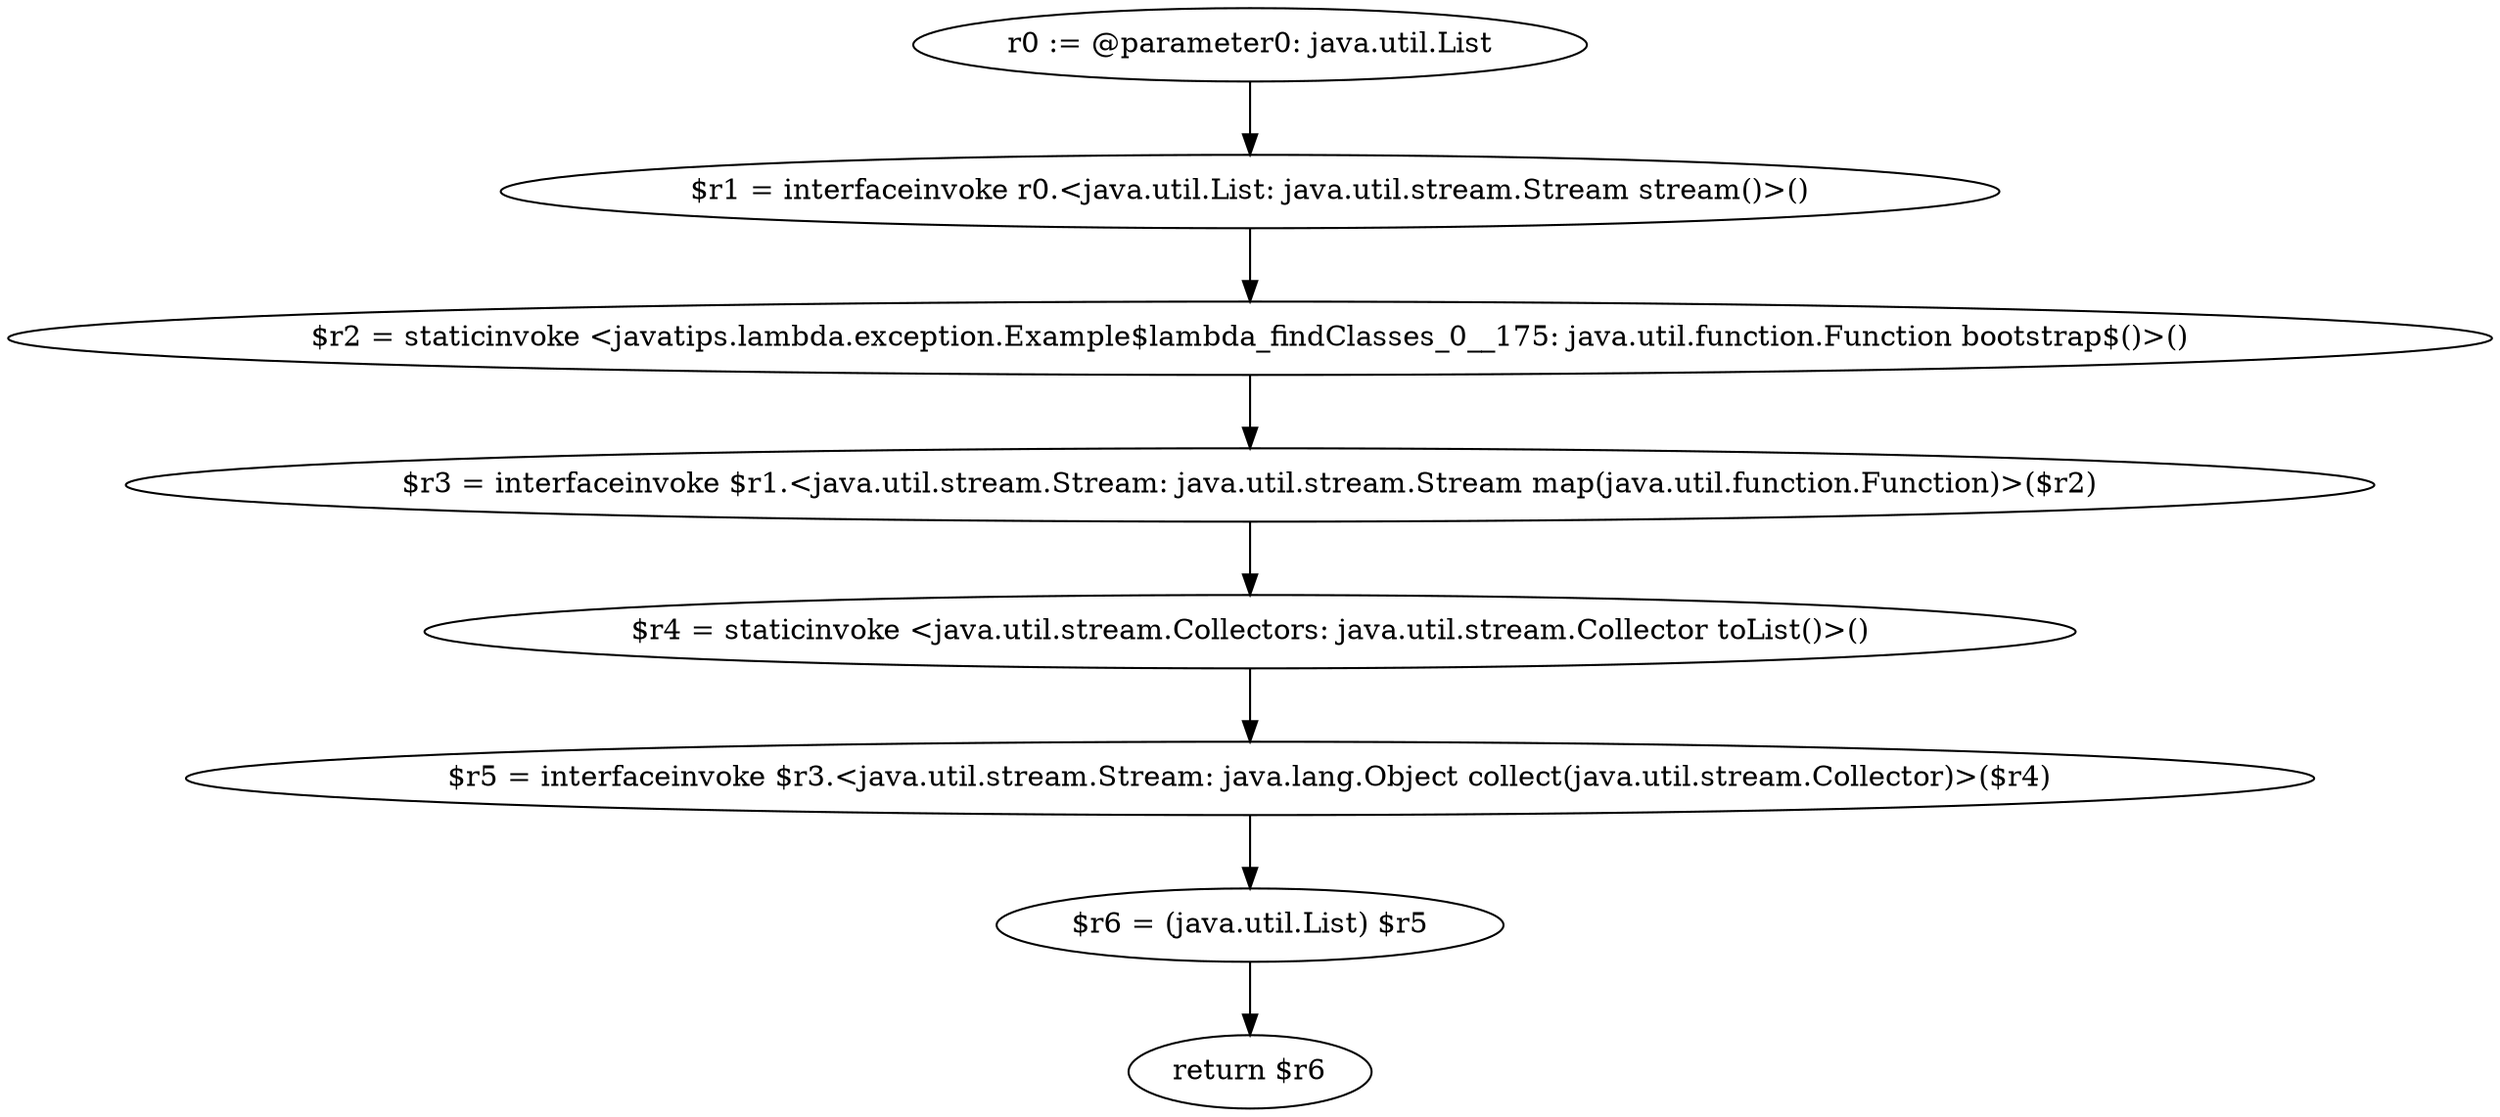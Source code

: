 digraph "unitGraph" {
    "r0 := @parameter0: java.util.List"
    "$r1 = interfaceinvoke r0.<java.util.List: java.util.stream.Stream stream()>()"
    "$r2 = staticinvoke <javatips.lambda.exception.Example$lambda_findClasses_0__175: java.util.function.Function bootstrap$()>()"
    "$r3 = interfaceinvoke $r1.<java.util.stream.Stream: java.util.stream.Stream map(java.util.function.Function)>($r2)"
    "$r4 = staticinvoke <java.util.stream.Collectors: java.util.stream.Collector toList()>()"
    "$r5 = interfaceinvoke $r3.<java.util.stream.Stream: java.lang.Object collect(java.util.stream.Collector)>($r4)"
    "$r6 = (java.util.List) $r5"
    "return $r6"
    "r0 := @parameter0: java.util.List"->"$r1 = interfaceinvoke r0.<java.util.List: java.util.stream.Stream stream()>()";
    "$r1 = interfaceinvoke r0.<java.util.List: java.util.stream.Stream stream()>()"->"$r2 = staticinvoke <javatips.lambda.exception.Example$lambda_findClasses_0__175: java.util.function.Function bootstrap$()>()";
    "$r2 = staticinvoke <javatips.lambda.exception.Example$lambda_findClasses_0__175: java.util.function.Function bootstrap$()>()"->"$r3 = interfaceinvoke $r1.<java.util.stream.Stream: java.util.stream.Stream map(java.util.function.Function)>($r2)";
    "$r3 = interfaceinvoke $r1.<java.util.stream.Stream: java.util.stream.Stream map(java.util.function.Function)>($r2)"->"$r4 = staticinvoke <java.util.stream.Collectors: java.util.stream.Collector toList()>()";
    "$r4 = staticinvoke <java.util.stream.Collectors: java.util.stream.Collector toList()>()"->"$r5 = interfaceinvoke $r3.<java.util.stream.Stream: java.lang.Object collect(java.util.stream.Collector)>($r4)";
    "$r5 = interfaceinvoke $r3.<java.util.stream.Stream: java.lang.Object collect(java.util.stream.Collector)>($r4)"->"$r6 = (java.util.List) $r5";
    "$r6 = (java.util.List) $r5"->"return $r6";
}
